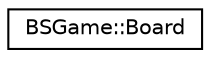 digraph "Graphical Class Hierarchy"
{
 // LATEX_PDF_SIZE
  edge [fontname="Helvetica",fontsize="10",labelfontname="Helvetica",labelfontsize="10"];
  node [fontname="Helvetica",fontsize="10",shape=record];
  rankdir="LR";
  Node0 [label="BSGame::Board",height=0.2,width=0.4,color="black", fillcolor="white", style="filled",URL="$class_b_s_game_1_1_board.html",tooltip=" "];
}
